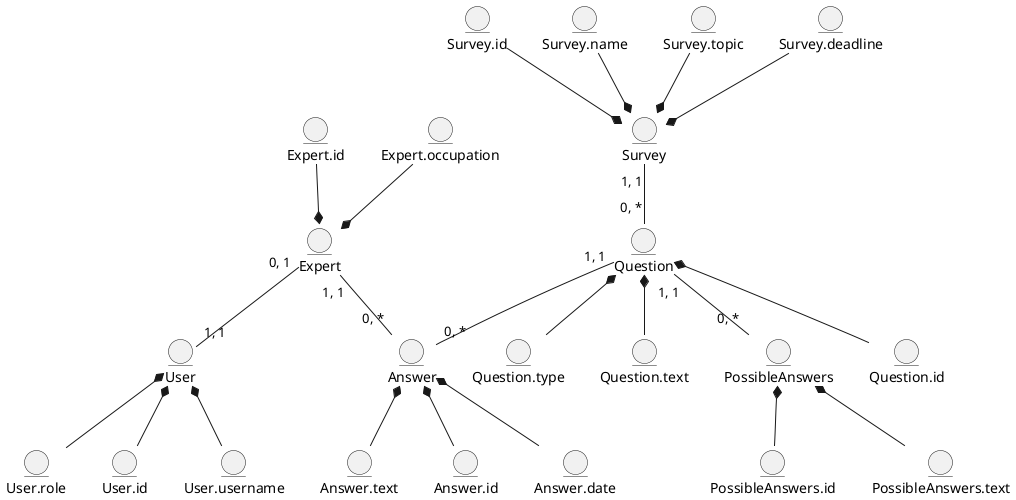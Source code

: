 @startuml
  
  '-----Пользователи-----'
  '-Пользователь-'
  entity User
  entity User.id
  entity User.username
  entity User.role
  '-Эксперт-'
  entity Expert
  entity Expert.id
  entity Expert.occupation
  
  '-----Объекты-----'
  '-Опрос-'
  entity Survey
  entity Survey.id
  entity Survey.name
  entity Survey.topic
  entity Survey.deadline
  '-Вопрос-'
  entity Question
  entity Question.id
  entity Question.type
  entity Question.text
  '-Ответы на анкеты-'
  entity Answer
  entity Answer.id
  entity Answer.date
  entity Answer.text
  '-Возможные ответы-'
  entity PossibleAnswers
  entity PossibleAnswers.id
  entity PossibleAnswers.text
  
  
  '-----Пользователи-----'
  '-Пользователь-'
  User.id -u-* User
  User.username -u-* User
  User.role -u-* User
  '-Эксперт-'
  Expert.id -d-* Expert
  Expert.occupation -d-* Expert
  
  '-----Объекты-----'
  '-Связи-'
  Question "0, *" -u- "1, 1" Survey
  User "1, 1" -u- "0, 1" Expert
  Answer "0, *" -u- "1, 1" Question
  Answer "0, *" -u- "1, 1" Expert
  PossibleAnswers "0, *" -u- "1, 1" Question
  '-Опрос-'
  Survey.id -d-* Survey
  Survey.name -d-* Survey
  Survey.topic -d-* Survey
  Survey.deadline -d-* Survey
  '-Вопрос-'
  Question.id -u-* Question
  Question.type -u-* Question
  Question.text -u-* Question
  '-Ответы на анкеты-'
  Answer.id -u-* Answer
  Answer.date -u-* Answer
  Answer.text -u-* Answer
  '-Возможные ответы-'
  PossibleAnswers.id -u-* PossibleAnswers
  PossibleAnswers.text -u-* PossibleAnswers
  
@enduml
